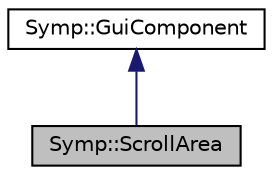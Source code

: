 digraph "Symp::ScrollArea"
{
  edge [fontname="Helvetica",fontsize="10",labelfontname="Helvetica",labelfontsize="10"];
  node [fontname="Helvetica",fontsize="10",shape=record];
  Node1 [label="Symp::ScrollArea",height=0.2,width=0.4,color="black", fillcolor="grey75", style="filled" fontcolor="black"];
  Node2 -> Node1 [dir="back",color="midnightblue",fontsize="10",style="solid",fontname="Helvetica"];
  Node2 [label="Symp::GuiComponent",height=0.2,width=0.4,color="black", fillcolor="white", style="filled",URL="$class_symp_1_1_gui_component.html",tooltip="GuiComponent facade for the creation of Menu graphical entities The GuiComponent class implements a f..."];
}
